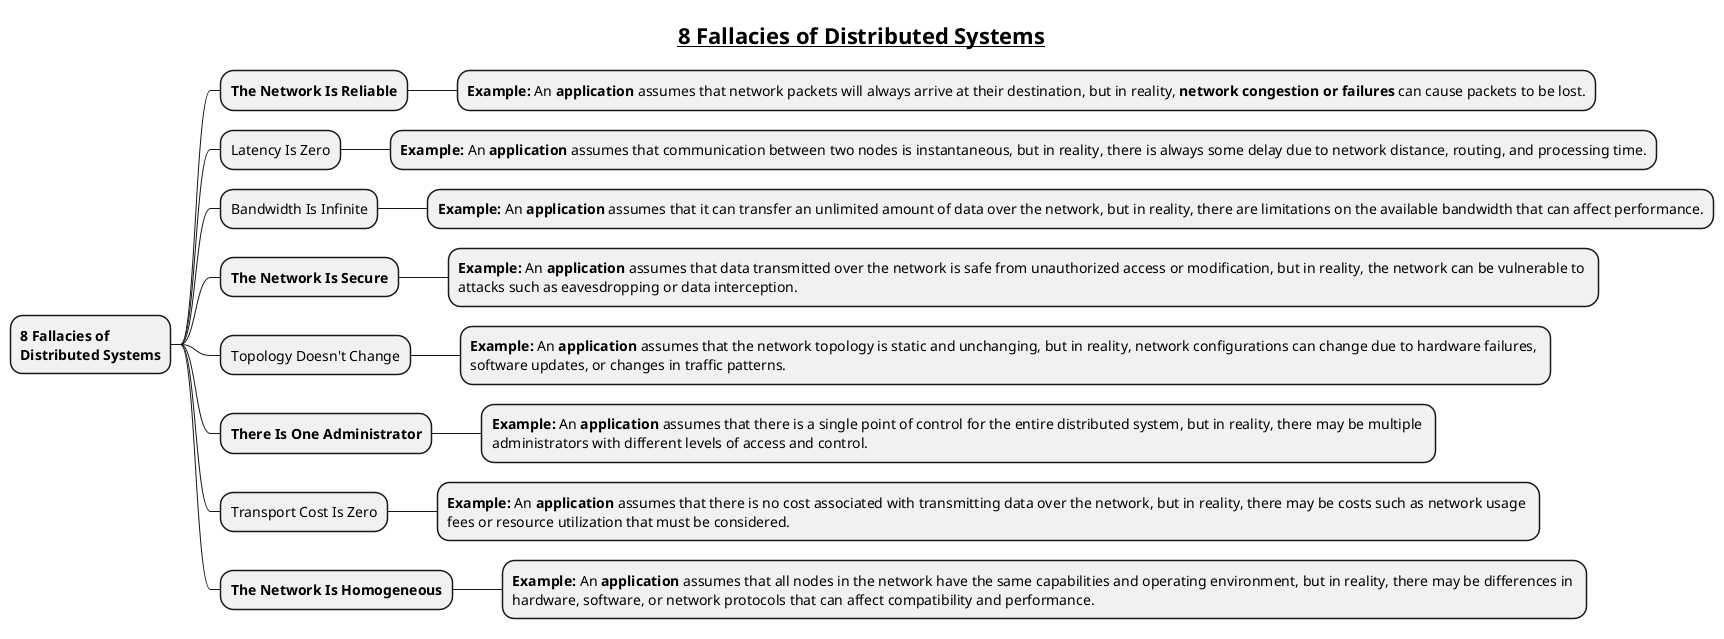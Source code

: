 @startmindmap
title = __8 Fallacies of Distributed Systems__

* **8 Fallacies of** \n**Distributed Systems**
** **The Network Is Reliable**
*** **Example:** An **application** assumes that network packets will always arrive at their destination, but in reality, **network congestion or failures** can cause packets to be lost.
** Latency Is Zero
*** **Example:** An **application** assumes that communication between two nodes is instantaneous, but in reality, there is always some delay due to network distance, routing, and processing time.
** Bandwidth Is Infinite
*** **Example:** An **application** assumes that it can transfer an unlimited amount of data over the network, but in reality, there are limitations on the available bandwidth that can affect performance.
** **The Network Is Secure**
*** **Example:** An **application** assumes that data transmitted over the network is safe from unauthorized access or modification, but in reality, the network can be vulnerable to \nattacks such as eavesdropping or data interception.
** Topology Doesn't Change
*** **Example:** An **application** assumes that the network topology is static and unchanging, but in reality, network configurations can change due to hardware failures, \nsoftware updates, or changes in traffic patterns.
** **There Is One Administrator**
*** **Example:** An **application** assumes that there is a single point of control for the entire distributed system, but in reality, there may be multiple \nadministrators with different levels of access and control.
** Transport Cost Is Zero
*** **Example:** An **application** assumes that there is no cost associated with transmitting data over the network, but in reality, there may be costs such as network usage \nfees or resource utilization that must be considered.
** **The Network Is Homogeneous**
*** **Example:** An **application** assumes that all nodes in the network have the same capabilities and operating environment, but in reality, there may be differences in \nhardware, software, or network protocols that can affect compatibility and performance.
@endmindmap
